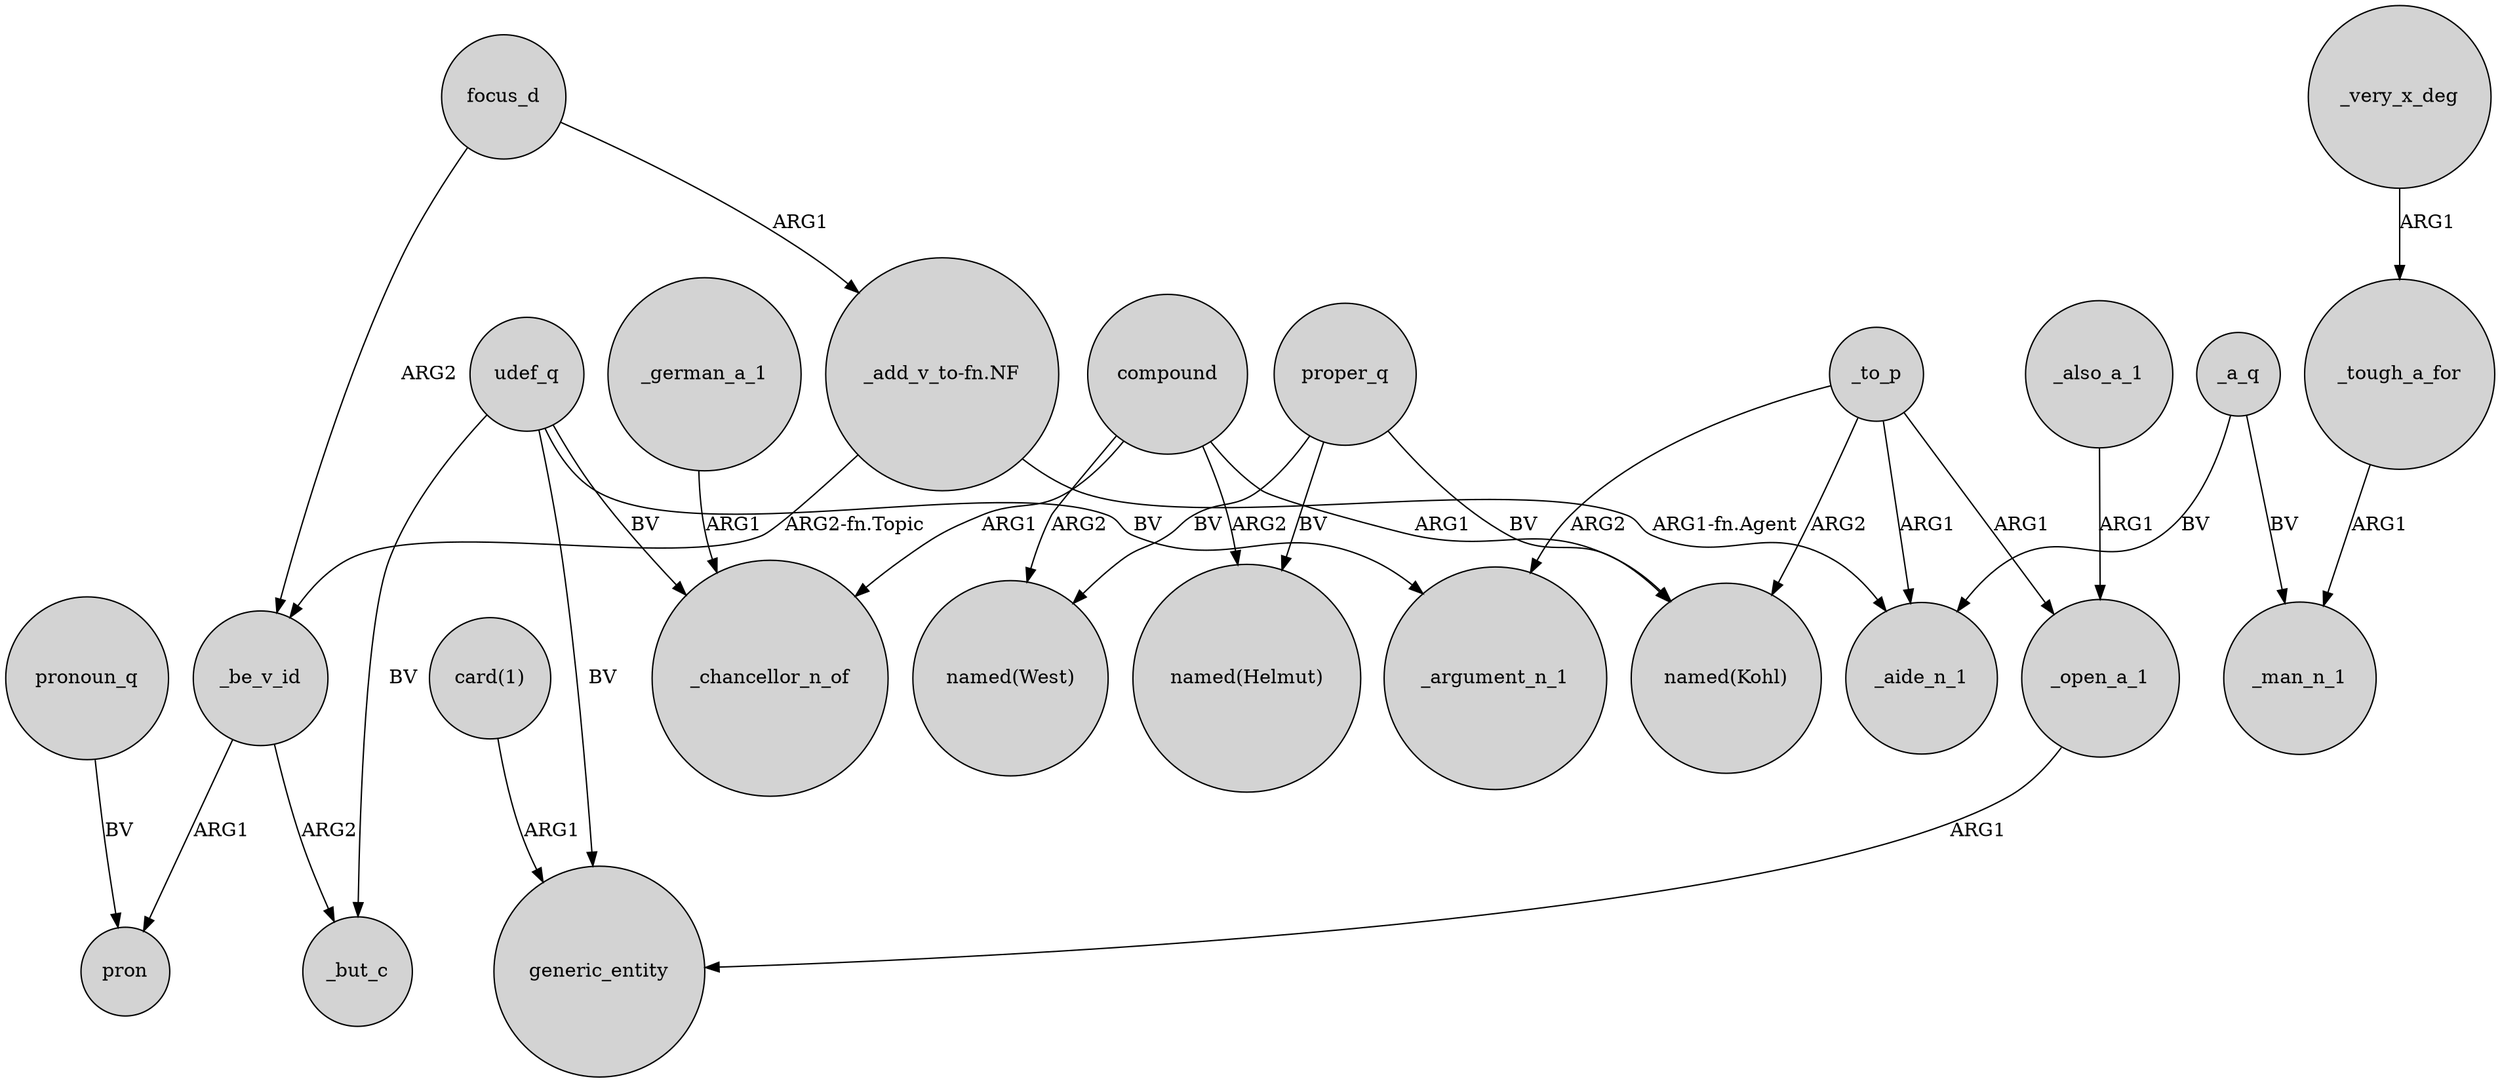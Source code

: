 digraph {
	node [shape=circle style=filled]
	focus_d -> _be_v_id [label=ARG2]
	"_add_v_to-fn.NF" -> _be_v_id [label="ARG2-fn.Topic"]
	compound -> "named(West)" [label=ARG2]
	_german_a_1 -> _chancellor_n_of [label=ARG1]
	_to_p -> "named(Kohl)" [label=ARG2]
	udef_q -> generic_entity [label=BV]
	"_add_v_to-fn.NF" -> _aide_n_1 [label="ARG1-fn.Agent"]
	_also_a_1 -> _open_a_1 [label=ARG1]
	_open_a_1 -> generic_entity [label=ARG1]
	proper_q -> "named(West)" [label=BV]
	_very_x_deg -> _tough_a_for [label=ARG1]
	_a_q -> _aide_n_1 [label=BV]
	_be_v_id -> pron [label=ARG1]
	proper_q -> "named(Kohl)" [label=BV]
	compound -> "named(Helmut)" [label=ARG2]
	pronoun_q -> pron [label=BV]
	compound -> "named(Kohl)" [label=ARG1]
	_to_p -> _open_a_1 [label=ARG1]
	_tough_a_for -> _man_n_1 [label=ARG1]
	udef_q -> _chancellor_n_of [label=BV]
	proper_q -> "named(Helmut)" [label=BV]
	compound -> _chancellor_n_of [label=ARG1]
	_a_q -> _man_n_1 [label=BV]
	_to_p -> _argument_n_1 [label=ARG2]
	"card(1)" -> generic_entity [label=ARG1]
	_to_p -> _aide_n_1 [label=ARG1]
	focus_d -> "_add_v_to-fn.NF" [label=ARG1]
	udef_q -> _but_c [label=BV]
	udef_q -> _argument_n_1 [label=BV]
	_be_v_id -> _but_c [label=ARG2]
}
